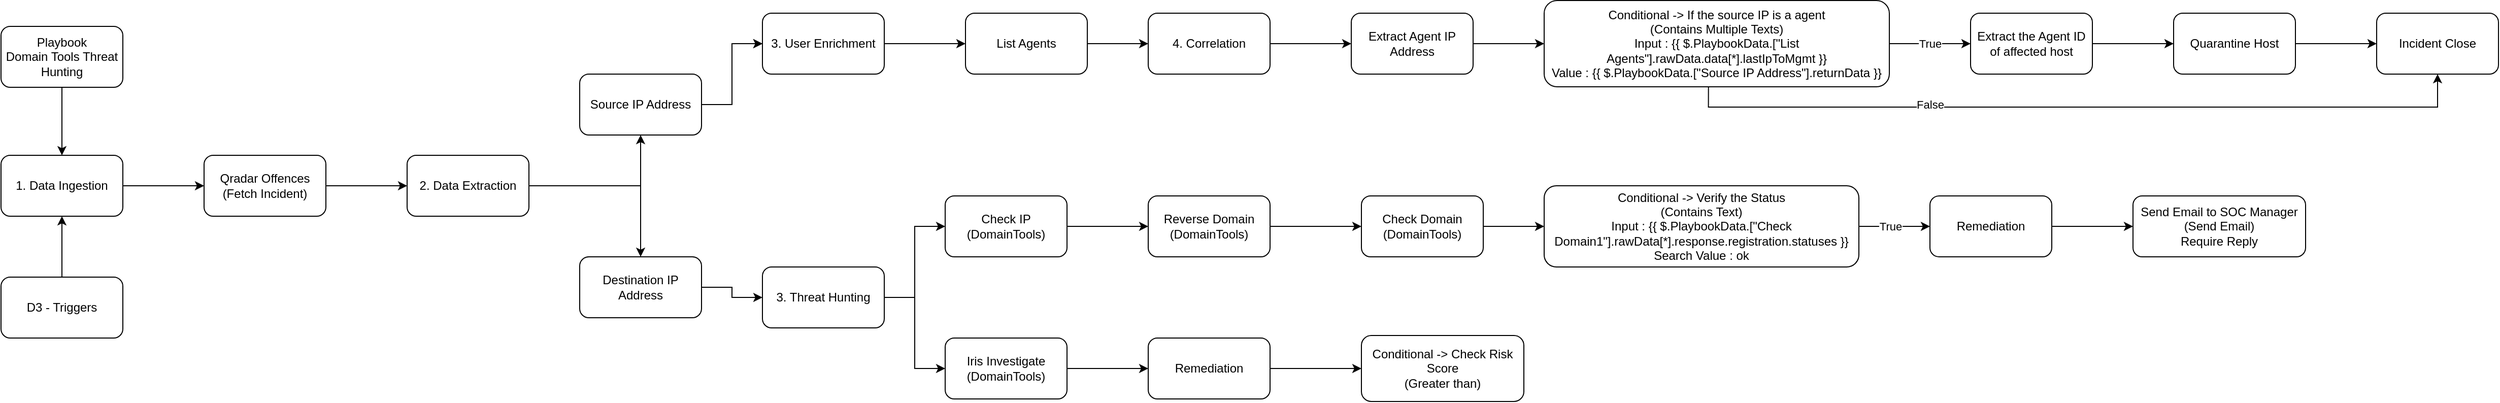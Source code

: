 <mxfile version="22.0.0" type="github">
  <diagram name="Page-1" id="wvW3ehxdYdoYtSaxa3fH">
    <mxGraphModel dx="667" dy="367" grid="1" gridSize="10" guides="1" tooltips="1" connect="1" arrows="1" fold="1" page="1" pageScale="1" pageWidth="850" pageHeight="1100" math="0" shadow="0">
      <root>
        <mxCell id="0" />
        <mxCell id="1" parent="0" />
        <mxCell id="StfwGNy7qWY20ujgkw8x-3" value="" style="edgeStyle=orthogonalEdgeStyle;rounded=0;orthogonalLoop=1;jettySize=auto;html=1;" parent="1" source="StfwGNy7qWY20ujgkw8x-1" target="StfwGNy7qWY20ujgkw8x-2" edge="1">
          <mxGeometry relative="1" as="geometry" />
        </mxCell>
        <mxCell id="StfwGNy7qWY20ujgkw8x-1" value="1. Data Ingestion" style="rounded=1;whiteSpace=wrap;html=1;" parent="1" vertex="1">
          <mxGeometry x="40" y="190" width="120" height="60" as="geometry" />
        </mxCell>
        <mxCell id="StfwGNy7qWY20ujgkw8x-5" value="" style="edgeStyle=orthogonalEdgeStyle;rounded=0;orthogonalLoop=1;jettySize=auto;html=1;" parent="1" source="StfwGNy7qWY20ujgkw8x-2" target="StfwGNy7qWY20ujgkw8x-4" edge="1">
          <mxGeometry relative="1" as="geometry" />
        </mxCell>
        <mxCell id="StfwGNy7qWY20ujgkw8x-2" value="Qradar Offences&lt;br&gt;(Fetch Incident)" style="whiteSpace=wrap;html=1;rounded=1;" parent="1" vertex="1">
          <mxGeometry x="240" y="190" width="120" height="60" as="geometry" />
        </mxCell>
        <mxCell id="StfwGNy7qWY20ujgkw8x-7" value="" style="edgeStyle=orthogonalEdgeStyle;rounded=0;orthogonalLoop=1;jettySize=auto;html=1;" parent="1" source="StfwGNy7qWY20ujgkw8x-4" target="StfwGNy7qWY20ujgkw8x-6" edge="1">
          <mxGeometry relative="1" as="geometry" />
        </mxCell>
        <mxCell id="StfwGNy7qWY20ujgkw8x-9" value="" style="edgeStyle=orthogonalEdgeStyle;rounded=0;orthogonalLoop=1;jettySize=auto;html=1;" parent="1" source="StfwGNy7qWY20ujgkw8x-4" target="StfwGNy7qWY20ujgkw8x-8" edge="1">
          <mxGeometry relative="1" as="geometry" />
        </mxCell>
        <mxCell id="StfwGNy7qWY20ujgkw8x-4" value="2. Data Extraction" style="whiteSpace=wrap;html=1;rounded=1;" parent="1" vertex="1">
          <mxGeometry x="440" y="190" width="120" height="60" as="geometry" />
        </mxCell>
        <mxCell id="QZf3iz8cE-q2q2WU4exR-6" value="" style="edgeStyle=orthogonalEdgeStyle;rounded=0;orthogonalLoop=1;jettySize=auto;html=1;" edge="1" parent="1" source="StfwGNy7qWY20ujgkw8x-6" target="QZf3iz8cE-q2q2WU4exR-5">
          <mxGeometry relative="1" as="geometry" />
        </mxCell>
        <mxCell id="StfwGNy7qWY20ujgkw8x-6" value="Destination IP Address" style="whiteSpace=wrap;html=1;rounded=1;" parent="1" vertex="1">
          <mxGeometry x="610" y="290" width="120" height="60" as="geometry" />
        </mxCell>
        <mxCell id="StfwGNy7qWY20ujgkw8x-11" value="" style="edgeStyle=orthogonalEdgeStyle;rounded=0;orthogonalLoop=1;jettySize=auto;html=1;" parent="1" source="StfwGNy7qWY20ujgkw8x-8" target="StfwGNy7qWY20ujgkw8x-10" edge="1">
          <mxGeometry relative="1" as="geometry" />
        </mxCell>
        <mxCell id="StfwGNy7qWY20ujgkw8x-12" value="" style="edgeStyle=orthogonalEdgeStyle;rounded=0;orthogonalLoop=1;jettySize=auto;html=1;" parent="1" source="StfwGNy7qWY20ujgkw8x-8" target="StfwGNy7qWY20ujgkw8x-10" edge="1">
          <mxGeometry relative="1" as="geometry" />
        </mxCell>
        <mxCell id="StfwGNy7qWY20ujgkw8x-8" value="Source IP Address" style="whiteSpace=wrap;html=1;rounded=1;" parent="1" vertex="1">
          <mxGeometry x="610" y="110" width="120" height="60" as="geometry" />
        </mxCell>
        <mxCell id="StfwGNy7qWY20ujgkw8x-14" value="" style="edgeStyle=orthogonalEdgeStyle;rounded=0;orthogonalLoop=1;jettySize=auto;html=1;" parent="1" source="StfwGNy7qWY20ujgkw8x-10" target="StfwGNy7qWY20ujgkw8x-13" edge="1">
          <mxGeometry relative="1" as="geometry" />
        </mxCell>
        <mxCell id="StfwGNy7qWY20ujgkw8x-10" value="3. User Enrichment" style="whiteSpace=wrap;html=1;rounded=1;" parent="1" vertex="1">
          <mxGeometry x="790" y="50" width="120" height="60" as="geometry" />
        </mxCell>
        <mxCell id="StfwGNy7qWY20ujgkw8x-16" value="" style="edgeStyle=orthogonalEdgeStyle;rounded=0;orthogonalLoop=1;jettySize=auto;html=1;" parent="1" source="StfwGNy7qWY20ujgkw8x-13" target="StfwGNy7qWY20ujgkw8x-15" edge="1">
          <mxGeometry relative="1" as="geometry" />
        </mxCell>
        <mxCell id="StfwGNy7qWY20ujgkw8x-13" value="List Agents" style="whiteSpace=wrap;html=1;rounded=1;" parent="1" vertex="1">
          <mxGeometry x="990" y="50" width="120" height="60" as="geometry" />
        </mxCell>
        <mxCell id="StfwGNy7qWY20ujgkw8x-18" value="" style="edgeStyle=orthogonalEdgeStyle;rounded=0;orthogonalLoop=1;jettySize=auto;html=1;" parent="1" source="StfwGNy7qWY20ujgkw8x-15" target="StfwGNy7qWY20ujgkw8x-17" edge="1">
          <mxGeometry relative="1" as="geometry" />
        </mxCell>
        <mxCell id="StfwGNy7qWY20ujgkw8x-15" value="4. Correlation" style="whiteSpace=wrap;html=1;rounded=1;" parent="1" vertex="1">
          <mxGeometry x="1170" y="50" width="120" height="60" as="geometry" />
        </mxCell>
        <mxCell id="StfwGNy7qWY20ujgkw8x-20" value="" style="edgeStyle=orthogonalEdgeStyle;rounded=0;orthogonalLoop=1;jettySize=auto;html=1;" parent="1" source="StfwGNy7qWY20ujgkw8x-17" target="StfwGNy7qWY20ujgkw8x-19" edge="1">
          <mxGeometry relative="1" as="geometry" />
        </mxCell>
        <mxCell id="StfwGNy7qWY20ujgkw8x-17" value="Extract Agent IP Address" style="whiteSpace=wrap;html=1;rounded=1;" parent="1" vertex="1">
          <mxGeometry x="1370" y="50" width="120" height="60" as="geometry" />
        </mxCell>
        <mxCell id="StfwGNy7qWY20ujgkw8x-22" value="" style="edgeStyle=orthogonalEdgeStyle;rounded=0;orthogonalLoop=1;jettySize=auto;html=1;" parent="1" source="StfwGNy7qWY20ujgkw8x-19" target="StfwGNy7qWY20ujgkw8x-21" edge="1">
          <mxGeometry relative="1" as="geometry" />
        </mxCell>
        <mxCell id="QZf3iz8cE-q2q2WU4exR-28" value="True" style="edgeLabel;html=1;align=center;verticalAlign=middle;resizable=0;points=[];" vertex="1" connectable="0" parent="StfwGNy7qWY20ujgkw8x-22">
          <mxGeometry x="0.4" relative="1" as="geometry">
            <mxPoint x="-16" as="offset" />
          </mxGeometry>
        </mxCell>
        <mxCell id="QZf3iz8cE-q2q2WU4exR-29" style="edgeStyle=orthogonalEdgeStyle;rounded=0;orthogonalLoop=1;jettySize=auto;html=1;entryX=0.5;entryY=1;entryDx=0;entryDy=0;exitX=0.476;exitY=1.006;exitDx=0;exitDy=0;exitPerimeter=0;" edge="1" parent="1" source="StfwGNy7qWY20ujgkw8x-19" target="StfwGNy7qWY20ujgkw8x-25">
          <mxGeometry relative="1" as="geometry">
            <mxPoint x="1820" y="170" as="sourcePoint" />
            <mxPoint x="2360" y="200" as="targetPoint" />
          </mxGeometry>
        </mxCell>
        <mxCell id="QZf3iz8cE-q2q2WU4exR-30" value="False" style="edgeLabel;html=1;align=center;verticalAlign=middle;resizable=0;points=[];" vertex="1" connectable="0" parent="QZf3iz8cE-q2q2WU4exR-29">
          <mxGeometry x="-0.339" relative="1" as="geometry">
            <mxPoint x="-17" y="-3" as="offset" />
          </mxGeometry>
        </mxCell>
        <mxCell id="StfwGNy7qWY20ujgkw8x-19" value="Conditional -&amp;gt; If the source IP is a agent&lt;br&gt;(Contains Multiple Texts)&lt;br&gt;Input :&amp;nbsp;{{ $.PlaybookData.[&quot;List Agents&quot;].rawData.data[*].lastIpToMgmt }}&lt;br&gt;Value : {{ $.PlaybookData.[&quot;Source IP Address&quot;].returnData }}" style="whiteSpace=wrap;html=1;rounded=1;" parent="1" vertex="1">
          <mxGeometry x="1560" y="37.5" width="340" height="85" as="geometry" />
        </mxCell>
        <mxCell id="StfwGNy7qWY20ujgkw8x-24" value="" style="edgeStyle=orthogonalEdgeStyle;rounded=0;orthogonalLoop=1;jettySize=auto;html=1;" parent="1" source="StfwGNy7qWY20ujgkw8x-21" target="StfwGNy7qWY20ujgkw8x-23" edge="1">
          <mxGeometry relative="1" as="geometry" />
        </mxCell>
        <mxCell id="StfwGNy7qWY20ujgkw8x-21" value="Extract the Agent ID of affected host" style="whiteSpace=wrap;html=1;rounded=1;" parent="1" vertex="1">
          <mxGeometry x="1980" y="50" width="120" height="60" as="geometry" />
        </mxCell>
        <mxCell id="StfwGNy7qWY20ujgkw8x-26" value="" style="edgeStyle=orthogonalEdgeStyle;rounded=0;orthogonalLoop=1;jettySize=auto;html=1;" parent="1" source="StfwGNy7qWY20ujgkw8x-23" target="StfwGNy7qWY20ujgkw8x-25" edge="1">
          <mxGeometry relative="1" as="geometry" />
        </mxCell>
        <mxCell id="StfwGNy7qWY20ujgkw8x-23" value="Quarantine Host" style="whiteSpace=wrap;html=1;rounded=1;" parent="1" vertex="1">
          <mxGeometry x="2180" y="50" width="120" height="60" as="geometry" />
        </mxCell>
        <mxCell id="StfwGNy7qWY20ujgkw8x-25" value="Incident Close" style="whiteSpace=wrap;html=1;rounded=1;" parent="1" vertex="1">
          <mxGeometry x="2380" y="50" width="120" height="60" as="geometry" />
        </mxCell>
        <mxCell id="QZf3iz8cE-q2q2WU4exR-2" value="" style="edgeStyle=orthogonalEdgeStyle;rounded=0;orthogonalLoop=1;jettySize=auto;html=1;" edge="1" parent="1" source="QZf3iz8cE-q2q2WU4exR-1" target="StfwGNy7qWY20ujgkw8x-1">
          <mxGeometry relative="1" as="geometry" />
        </mxCell>
        <mxCell id="QZf3iz8cE-q2q2WU4exR-1" value="Playbook&lt;br&gt;Domain Tools Threat Hunting" style="rounded=1;whiteSpace=wrap;html=1;" vertex="1" parent="1">
          <mxGeometry x="40" y="63" width="120" height="60" as="geometry" />
        </mxCell>
        <mxCell id="QZf3iz8cE-q2q2WU4exR-4" value="" style="edgeStyle=orthogonalEdgeStyle;rounded=0;orthogonalLoop=1;jettySize=auto;html=1;" edge="1" parent="1" source="QZf3iz8cE-q2q2WU4exR-3" target="StfwGNy7qWY20ujgkw8x-1">
          <mxGeometry relative="1" as="geometry" />
        </mxCell>
        <mxCell id="QZf3iz8cE-q2q2WU4exR-3" value="D3 - Triggers" style="rounded=1;whiteSpace=wrap;html=1;" vertex="1" parent="1">
          <mxGeometry x="40" y="310" width="120" height="60" as="geometry" />
        </mxCell>
        <mxCell id="QZf3iz8cE-q2q2WU4exR-12" style="edgeStyle=orthogonalEdgeStyle;rounded=0;orthogonalLoop=1;jettySize=auto;html=1;entryX=0;entryY=0.5;entryDx=0;entryDy=0;" edge="1" parent="1" source="QZf3iz8cE-q2q2WU4exR-5" target="QZf3iz8cE-q2q2WU4exR-14">
          <mxGeometry relative="1" as="geometry">
            <mxPoint x="970" y="365" as="targetPoint" />
          </mxGeometry>
        </mxCell>
        <mxCell id="QZf3iz8cE-q2q2WU4exR-15" style="edgeStyle=orthogonalEdgeStyle;rounded=0;orthogonalLoop=1;jettySize=auto;html=1;entryX=0;entryY=0.5;entryDx=0;entryDy=0;" edge="1" parent="1" source="QZf3iz8cE-q2q2WU4exR-5" target="QZf3iz8cE-q2q2WU4exR-7">
          <mxGeometry relative="1" as="geometry" />
        </mxCell>
        <mxCell id="QZf3iz8cE-q2q2WU4exR-5" value="3. Threat Hunting" style="whiteSpace=wrap;html=1;rounded=1;" vertex="1" parent="1">
          <mxGeometry x="790" y="300" width="120" height="60" as="geometry" />
        </mxCell>
        <mxCell id="QZf3iz8cE-q2q2WU4exR-21" value="" style="edgeStyle=orthogonalEdgeStyle;rounded=0;orthogonalLoop=1;jettySize=auto;html=1;" edge="1" parent="1" source="QZf3iz8cE-q2q2WU4exR-7" target="QZf3iz8cE-q2q2WU4exR-20">
          <mxGeometry relative="1" as="geometry" />
        </mxCell>
        <mxCell id="QZf3iz8cE-q2q2WU4exR-7" value="Check IP&lt;br&gt;(DomainTools)" style="whiteSpace=wrap;html=1;rounded=1;" vertex="1" parent="1">
          <mxGeometry x="970" y="230" width="120" height="60" as="geometry" />
        </mxCell>
        <mxCell id="QZf3iz8cE-q2q2WU4exR-17" value="" style="edgeStyle=orthogonalEdgeStyle;rounded=0;orthogonalLoop=1;jettySize=auto;html=1;" edge="1" parent="1" source="QZf3iz8cE-q2q2WU4exR-14" target="QZf3iz8cE-q2q2WU4exR-16">
          <mxGeometry relative="1" as="geometry" />
        </mxCell>
        <mxCell id="QZf3iz8cE-q2q2WU4exR-14" value="Iris Investigate&lt;br&gt;(DomainTools)" style="rounded=1;whiteSpace=wrap;html=1;" vertex="1" parent="1">
          <mxGeometry x="970" y="370" width="120" height="60" as="geometry" />
        </mxCell>
        <mxCell id="QZf3iz8cE-q2q2WU4exR-19" value="" style="edgeStyle=orthogonalEdgeStyle;rounded=0;orthogonalLoop=1;jettySize=auto;html=1;" edge="1" parent="1" source="QZf3iz8cE-q2q2WU4exR-16" target="QZf3iz8cE-q2q2WU4exR-18">
          <mxGeometry relative="1" as="geometry" />
        </mxCell>
        <mxCell id="QZf3iz8cE-q2q2WU4exR-16" value="Remediation" style="whiteSpace=wrap;html=1;rounded=1;" vertex="1" parent="1">
          <mxGeometry x="1170" y="370" width="120" height="60" as="geometry" />
        </mxCell>
        <mxCell id="QZf3iz8cE-q2q2WU4exR-18" value="Conditional -&amp;gt; Check Risk Score&lt;br style=&quot;border-color: var(--border-color);&quot;&gt;(Greater than)&lt;br style=&quot;border-color: var(--border-color);&quot;&gt;" style="whiteSpace=wrap;html=1;rounded=1;" vertex="1" parent="1">
          <mxGeometry x="1380" y="367.5" width="160" height="65" as="geometry" />
        </mxCell>
        <mxCell id="QZf3iz8cE-q2q2WU4exR-23" value="" style="edgeStyle=orthogonalEdgeStyle;rounded=0;orthogonalLoop=1;jettySize=auto;html=1;" edge="1" parent="1" source="QZf3iz8cE-q2q2WU4exR-20" target="QZf3iz8cE-q2q2WU4exR-22">
          <mxGeometry relative="1" as="geometry" />
        </mxCell>
        <mxCell id="QZf3iz8cE-q2q2WU4exR-20" value="Reverse Domain&lt;br&gt;(DomainTools)" style="whiteSpace=wrap;html=1;rounded=1;" vertex="1" parent="1">
          <mxGeometry x="1170" y="230" width="120" height="60" as="geometry" />
        </mxCell>
        <mxCell id="QZf3iz8cE-q2q2WU4exR-25" value="" style="edgeStyle=orthogonalEdgeStyle;rounded=0;orthogonalLoop=1;jettySize=auto;html=1;entryX=0;entryY=0.5;entryDx=0;entryDy=0;" edge="1" parent="1" source="QZf3iz8cE-q2q2WU4exR-22" target="QZf3iz8cE-q2q2WU4exR-26">
          <mxGeometry relative="1" as="geometry">
            <mxPoint x="1570" y="260" as="targetPoint" />
          </mxGeometry>
        </mxCell>
        <mxCell id="QZf3iz8cE-q2q2WU4exR-22" value="Check Domain&lt;br&gt;(DomainTools)" style="whiteSpace=wrap;html=1;rounded=1;" vertex="1" parent="1">
          <mxGeometry x="1380" y="230" width="120" height="60" as="geometry" />
        </mxCell>
        <mxCell id="QZf3iz8cE-q2q2WU4exR-32" value="" style="edgeStyle=orthogonalEdgeStyle;rounded=0;orthogonalLoop=1;jettySize=auto;html=1;" edge="1" parent="1" source="QZf3iz8cE-q2q2WU4exR-26" target="QZf3iz8cE-q2q2WU4exR-31">
          <mxGeometry relative="1" as="geometry" />
        </mxCell>
        <mxCell id="QZf3iz8cE-q2q2WU4exR-35" value="True" style="edgeLabel;html=1;align=center;verticalAlign=middle;resizable=0;points=[];" vertex="1" connectable="0" parent="QZf3iz8cE-q2q2WU4exR-32">
          <mxGeometry x="-0.321" relative="1" as="geometry">
            <mxPoint x="7" as="offset" />
          </mxGeometry>
        </mxCell>
        <mxCell id="QZf3iz8cE-q2q2WU4exR-26" value="Conditional -&amp;gt;&amp;nbsp;Verify the Status&lt;br&gt;(Contains Text)&lt;br&gt;Input :&amp;nbsp;{{ $.PlaybookData.[&quot;Check Domain1&quot;].rawData[*].response.registration.statuses }}&lt;br&gt;Search Value : ok" style="rounded=1;whiteSpace=wrap;html=1;" vertex="1" parent="1">
          <mxGeometry x="1560" y="220" width="310" height="80" as="geometry" />
        </mxCell>
        <mxCell id="QZf3iz8cE-q2q2WU4exR-34" value="" style="edgeStyle=orthogonalEdgeStyle;rounded=0;orthogonalLoop=1;jettySize=auto;html=1;" edge="1" parent="1" source="QZf3iz8cE-q2q2WU4exR-31" target="QZf3iz8cE-q2q2WU4exR-33">
          <mxGeometry relative="1" as="geometry" />
        </mxCell>
        <mxCell id="QZf3iz8cE-q2q2WU4exR-31" value="Remediation" style="whiteSpace=wrap;html=1;rounded=1;" vertex="1" parent="1">
          <mxGeometry x="1940" y="230" width="120" height="60" as="geometry" />
        </mxCell>
        <mxCell id="QZf3iz8cE-q2q2WU4exR-33" value="Send Email to SOC Manager&lt;br&gt;(Send Email)&lt;br&gt;Require Reply" style="whiteSpace=wrap;html=1;rounded=1;" vertex="1" parent="1">
          <mxGeometry x="2140" y="230" width="170" height="60" as="geometry" />
        </mxCell>
      </root>
    </mxGraphModel>
  </diagram>
</mxfile>
